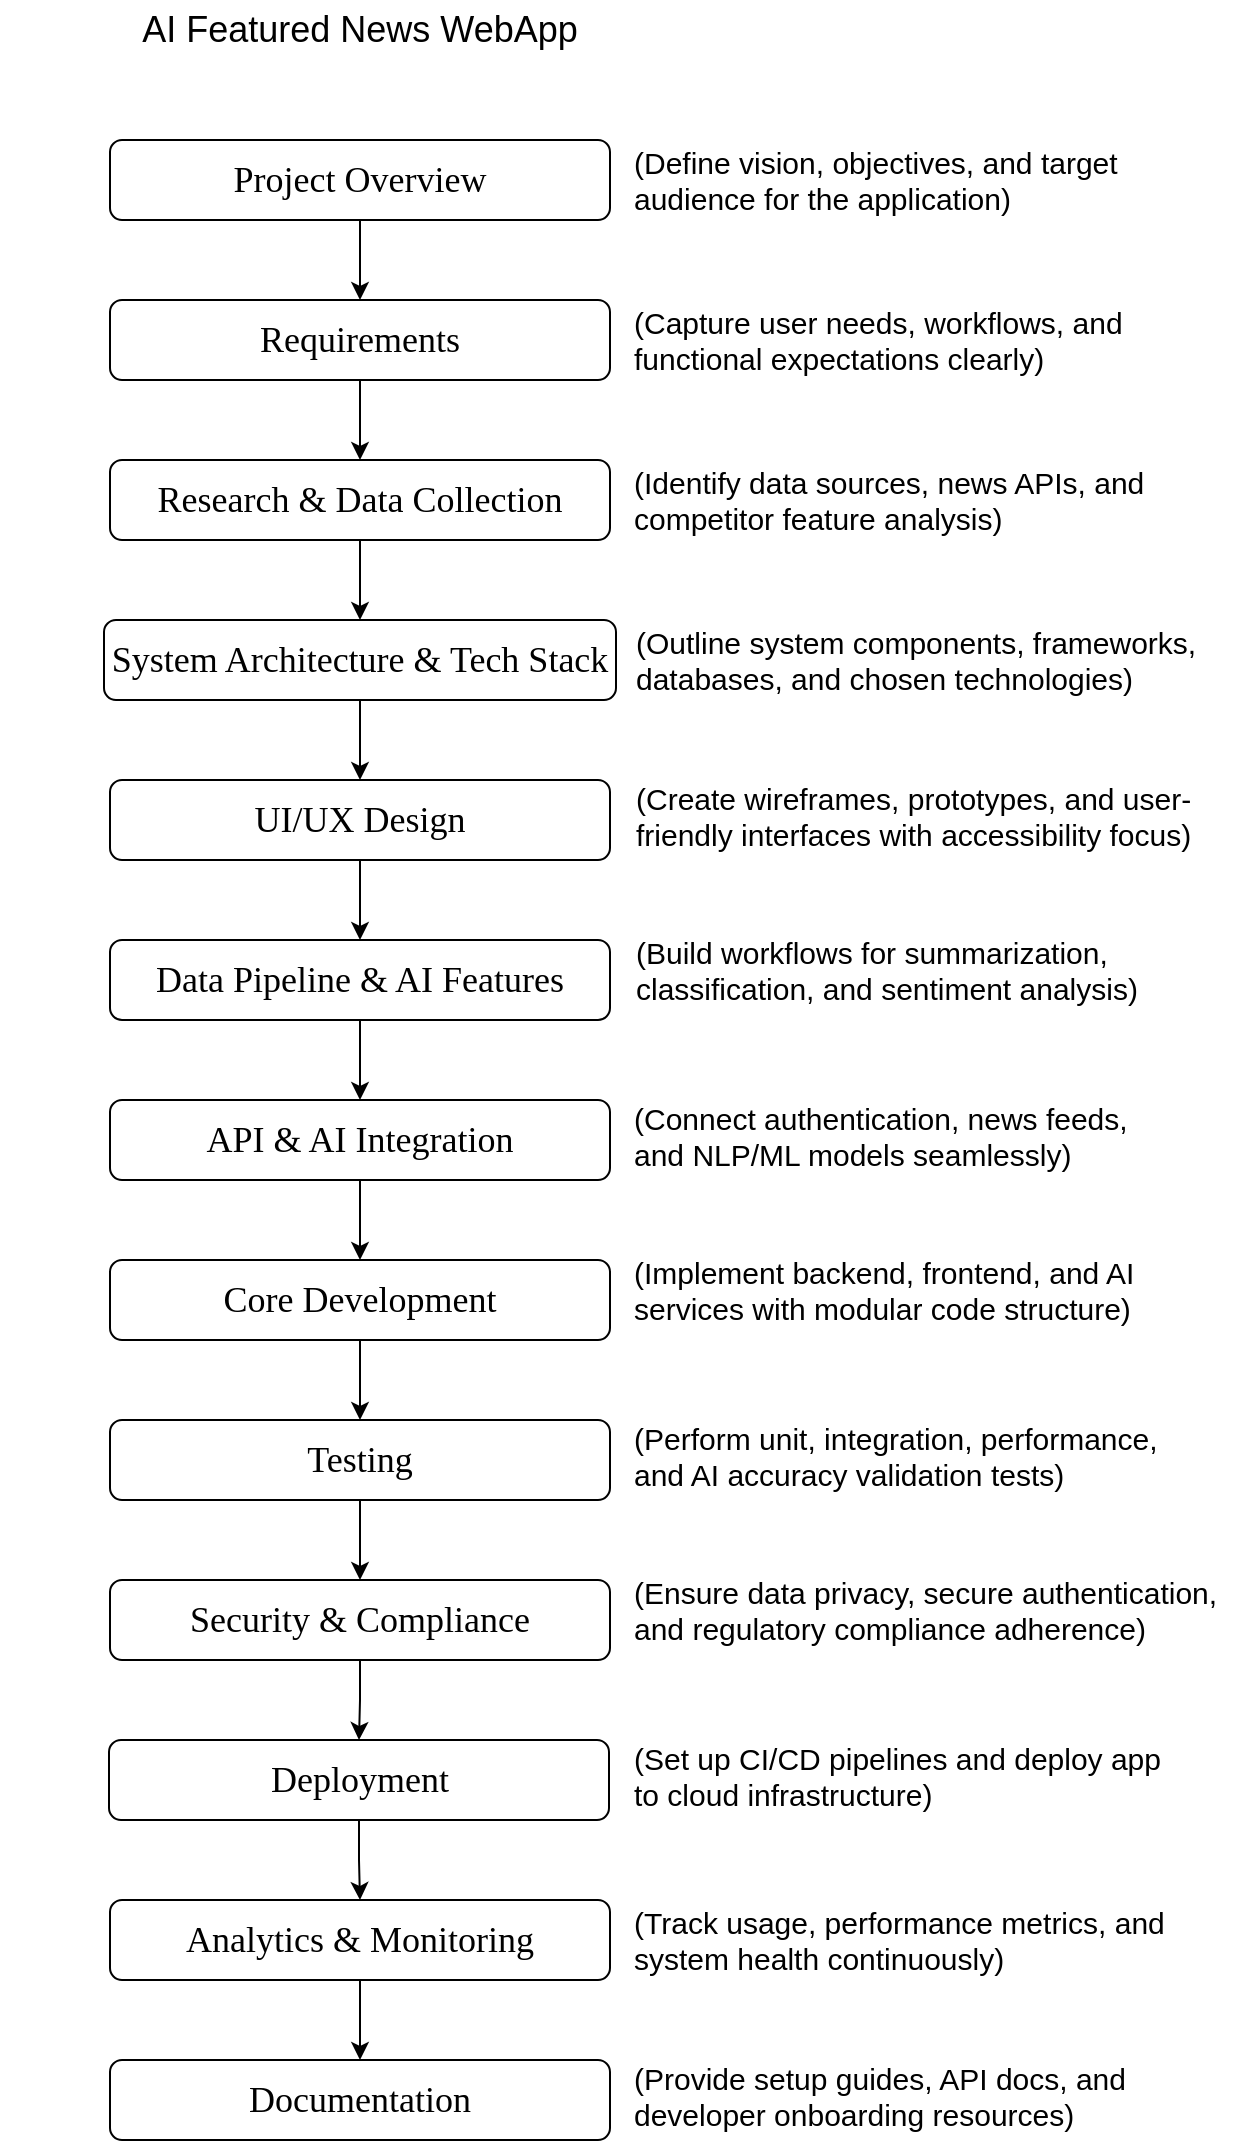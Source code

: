 <mxfile version="28.2.5">
  <diagram name="Page-1" id="aZHJjxWtgW1FO33Kv0mz">
    <mxGraphModel dx="1042" dy="562" grid="1" gridSize="10" guides="1" tooltips="1" connect="1" arrows="1" fold="1" page="1" pageScale="1" pageWidth="827" pageHeight="1169" math="0" shadow="0">
      <root>
        <mxCell id="0" />
        <mxCell id="1" parent="0" />
        <mxCell id="w6qEc1OCD-WsedhsfA1d-23" style="edgeStyle=orthogonalEdgeStyle;rounded=0;orthogonalLoop=1;jettySize=auto;html=1;entryX=0.5;entryY=0;entryDx=0;entryDy=0;labelBackgroundColor=none;fontColor=default;" parent="1" source="w6qEc1OCD-WsedhsfA1d-1" target="w6qEc1OCD-WsedhsfA1d-4" edge="1">
          <mxGeometry relative="1" as="geometry" />
        </mxCell>
        <mxCell id="w6qEc1OCD-WsedhsfA1d-1" value="&lt;p style=&quot;margin: 0in;&quot;&gt;&lt;font face=&quot;Calibri Light&quot;&gt;&lt;span&gt;Project Overview&lt;/span&gt;&lt;/font&gt;&lt;/p&gt;" style="rounded=1;whiteSpace=wrap;html=1;strokeWidth=1;fontSize=18;fontStyle=0;labelBackgroundColor=none;" parent="1" vertex="1">
          <mxGeometry x="300" y="80" width="250" height="40" as="geometry" />
        </mxCell>
        <mxCell id="w6qEc1OCD-WsedhsfA1d-2" value="AI Featured News WebApp" style="text;align=center;html=1;verticalAlign=middle;whiteSpace=wrap;rounded=1;strokeWidth=5;fontSize=18;labelBackgroundColor=none;glass=0;shadow=0;fillColor=none;" parent="1" vertex="1">
          <mxGeometry x="245" y="10" width="360" height="30" as="geometry" />
        </mxCell>
        <mxCell id="w6qEc1OCD-WsedhsfA1d-24" style="edgeStyle=orthogonalEdgeStyle;rounded=0;orthogonalLoop=1;jettySize=auto;html=1;entryX=0.5;entryY=0;entryDx=0;entryDy=0;" parent="1" source="w6qEc1OCD-WsedhsfA1d-4" target="w6qEc1OCD-WsedhsfA1d-5" edge="1">
          <mxGeometry relative="1" as="geometry" />
        </mxCell>
        <mxCell id="w6qEc1OCD-WsedhsfA1d-4" value="&lt;p style=&quot;margin: 0in;&quot;&gt;&lt;font face=&quot;Calibri Light&quot;&gt;Requirements&lt;/font&gt;&lt;/p&gt;" style="rounded=1;whiteSpace=wrap;html=1;strokeWidth=1;fontSize=18;fontStyle=0;labelBackgroundColor=none;" parent="1" vertex="1">
          <mxGeometry x="300" y="160" width="250" height="40" as="geometry" />
        </mxCell>
        <mxCell id="w6qEc1OCD-WsedhsfA1d-25" style="edgeStyle=orthogonalEdgeStyle;rounded=0;orthogonalLoop=1;jettySize=auto;html=1;entryX=0.5;entryY=0;entryDx=0;entryDy=0;" parent="1" source="w6qEc1OCD-WsedhsfA1d-5" target="w6qEc1OCD-WsedhsfA1d-8" edge="1">
          <mxGeometry relative="1" as="geometry" />
        </mxCell>
        <mxCell id="w6qEc1OCD-WsedhsfA1d-5" value="&lt;p style=&quot;margin: 0in;&quot;&gt;&lt;font face=&quot;Calibri Light&quot;&gt;Research &amp;amp; Data Collection&lt;/font&gt;&lt;/p&gt;" style="rounded=1;whiteSpace=wrap;html=1;strokeWidth=1;fontSize=18;fontStyle=0;labelBackgroundColor=none;" parent="1" vertex="1">
          <mxGeometry x="300" y="240" width="250" height="40" as="geometry" />
        </mxCell>
        <mxCell id="w6qEc1OCD-WsedhsfA1d-29" value="" style="edgeStyle=orthogonalEdgeStyle;rounded=0;orthogonalLoop=1;jettySize=auto;html=1;" parent="1" source="w6qEc1OCD-WsedhsfA1d-6" target="w6qEc1OCD-WsedhsfA1d-13" edge="1">
          <mxGeometry relative="1" as="geometry" />
        </mxCell>
        <mxCell id="w6qEc1OCD-WsedhsfA1d-6" value="&lt;p style=&quot;margin: 0in;&quot;&gt;&lt;font face=&quot;Calibri Light&quot;&gt;Data Pipeline &amp;amp; AI Features&lt;/font&gt;&lt;/p&gt;" style="rounded=1;whiteSpace=wrap;html=1;strokeWidth=1;fontSize=18;fontStyle=0;labelBackgroundColor=none;" parent="1" vertex="1">
          <mxGeometry x="300" y="480" width="250" height="40" as="geometry" />
        </mxCell>
        <mxCell id="w6qEc1OCD-WsedhsfA1d-27" style="edgeStyle=orthogonalEdgeStyle;rounded=0;orthogonalLoop=1;jettySize=auto;html=1;entryX=0.5;entryY=0;entryDx=0;entryDy=0;" parent="1" source="w6qEc1OCD-WsedhsfA1d-7" target="w6qEc1OCD-WsedhsfA1d-6" edge="1">
          <mxGeometry relative="1" as="geometry" />
        </mxCell>
        <mxCell id="w6qEc1OCD-WsedhsfA1d-7" value="&lt;p style=&quot;margin: 0in;&quot;&gt;&lt;font face=&quot;Calibri Light&quot;&gt;UI/UX Design&lt;/font&gt;&lt;/p&gt;" style="rounded=1;whiteSpace=wrap;html=1;strokeWidth=1;fontSize=18;fontStyle=0;labelBackgroundColor=none;" parent="1" vertex="1">
          <mxGeometry x="300" y="400" width="250" height="40" as="geometry" />
        </mxCell>
        <mxCell id="w6qEc1OCD-WsedhsfA1d-26" style="edgeStyle=orthogonalEdgeStyle;rounded=0;orthogonalLoop=1;jettySize=auto;html=1;entryX=0.5;entryY=0;entryDx=0;entryDy=0;" parent="1" source="w6qEc1OCD-WsedhsfA1d-8" target="w6qEc1OCD-WsedhsfA1d-7" edge="1">
          <mxGeometry relative="1" as="geometry" />
        </mxCell>
        <mxCell id="w6qEc1OCD-WsedhsfA1d-8" value="&lt;p style=&quot;margin: 0in;&quot;&gt;&lt;font face=&quot;Calibri Light&quot;&gt;System Architecture &amp;amp; Tech Stack&lt;/font&gt;&lt;/p&gt;" style="rounded=1;whiteSpace=wrap;html=1;strokeWidth=1;fontSize=18;fontStyle=0;labelBackgroundColor=none;" parent="1" vertex="1">
          <mxGeometry x="297" y="320" width="256" height="40" as="geometry" />
        </mxCell>
        <mxCell id="w6qEc1OCD-WsedhsfA1d-32" value="" style="edgeStyle=orthogonalEdgeStyle;rounded=0;orthogonalLoop=1;jettySize=auto;html=1;" parent="1" source="w6qEc1OCD-WsedhsfA1d-12" target="w6qEc1OCD-WsedhsfA1d-14" edge="1">
          <mxGeometry relative="1" as="geometry" />
        </mxCell>
        <mxCell id="w6qEc1OCD-WsedhsfA1d-12" value="&lt;p style=&quot;margin: 0in;&quot;&gt;&lt;font face=&quot;Calibri Light&quot;&gt;Core Development&lt;/font&gt;&lt;/p&gt;" style="rounded=1;whiteSpace=wrap;html=1;strokeWidth=1;fontSize=18;fontStyle=0;labelBackgroundColor=none;" parent="1" vertex="1">
          <mxGeometry x="300" y="640" width="250" height="40" as="geometry" />
        </mxCell>
        <mxCell id="w6qEc1OCD-WsedhsfA1d-31" style="edgeStyle=orthogonalEdgeStyle;rounded=0;orthogonalLoop=1;jettySize=auto;html=1;entryX=0.5;entryY=0;entryDx=0;entryDy=0;" parent="1" source="w6qEc1OCD-WsedhsfA1d-13" target="w6qEc1OCD-WsedhsfA1d-12" edge="1">
          <mxGeometry relative="1" as="geometry" />
        </mxCell>
        <mxCell id="w6qEc1OCD-WsedhsfA1d-13" value="&lt;p style=&quot;margin: 0in;&quot;&gt;&lt;font face=&quot;Calibri Light&quot;&gt;API &amp;amp; AI Integration&lt;/font&gt;&lt;/p&gt;" style="rounded=1;whiteSpace=wrap;html=1;strokeWidth=1;fontSize=18;fontStyle=0;labelBackgroundColor=none;" parent="1" vertex="1">
          <mxGeometry x="300" y="560" width="250" height="40" as="geometry" />
        </mxCell>
        <mxCell id="w6qEc1OCD-WsedhsfA1d-33" value="" style="edgeStyle=orthogonalEdgeStyle;rounded=0;orthogonalLoop=1;jettySize=auto;html=1;" parent="1" source="w6qEc1OCD-WsedhsfA1d-14" target="w6qEc1OCD-WsedhsfA1d-15" edge="1">
          <mxGeometry relative="1" as="geometry" />
        </mxCell>
        <mxCell id="w6qEc1OCD-WsedhsfA1d-14" value="&lt;p style=&quot;margin: 0in;&quot;&gt;&lt;font face=&quot;Calibri Light&quot;&gt;Testing&lt;/font&gt;&lt;/p&gt;" style="rounded=1;whiteSpace=wrap;html=1;strokeWidth=1;fontSize=18;fontStyle=0;labelBackgroundColor=none;" parent="1" vertex="1">
          <mxGeometry x="300" y="720" width="250" height="40" as="geometry" />
        </mxCell>
        <mxCell id="w6qEc1OCD-WsedhsfA1d-34" value="" style="edgeStyle=orthogonalEdgeStyle;rounded=0;orthogonalLoop=1;jettySize=auto;html=1;" parent="1" source="w6qEc1OCD-WsedhsfA1d-15" target="w6qEc1OCD-WsedhsfA1d-16" edge="1">
          <mxGeometry relative="1" as="geometry" />
        </mxCell>
        <mxCell id="w6qEc1OCD-WsedhsfA1d-15" value="&lt;p style=&quot;margin: 0in;&quot;&gt;&lt;font face=&quot;Calibri Light&quot;&gt;Security &amp;amp; Compliance&lt;/font&gt;&lt;/p&gt;" style="rounded=1;whiteSpace=wrap;html=1;strokeWidth=1;fontSize=18;fontStyle=0;labelBackgroundColor=none;" parent="1" vertex="1">
          <mxGeometry x="300" y="800" width="250" height="40" as="geometry" />
        </mxCell>
        <mxCell id="w6qEc1OCD-WsedhsfA1d-35" value="" style="edgeStyle=orthogonalEdgeStyle;rounded=0;orthogonalLoop=1;jettySize=auto;html=1;" parent="1" source="w6qEc1OCD-WsedhsfA1d-16" target="w6qEc1OCD-WsedhsfA1d-17" edge="1">
          <mxGeometry relative="1" as="geometry" />
        </mxCell>
        <mxCell id="w6qEc1OCD-WsedhsfA1d-16" value="&lt;p style=&quot;margin: 0in;&quot;&gt;&lt;font face=&quot;Calibri Light&quot;&gt;Deployment&lt;/font&gt;&lt;/p&gt;" style="rounded=1;whiteSpace=wrap;html=1;strokeWidth=1;fontSize=18;fontStyle=0;labelBackgroundColor=none;" parent="1" vertex="1">
          <mxGeometry x="299.5" y="880" width="250" height="40" as="geometry" />
        </mxCell>
        <mxCell id="w6qEc1OCD-WsedhsfA1d-36" value="" style="edgeStyle=orthogonalEdgeStyle;rounded=0;orthogonalLoop=1;jettySize=auto;html=1;" parent="1" source="w6qEc1OCD-WsedhsfA1d-17" target="w6qEc1OCD-WsedhsfA1d-19" edge="1">
          <mxGeometry relative="1" as="geometry" />
        </mxCell>
        <mxCell id="w6qEc1OCD-WsedhsfA1d-17" value="&lt;p style=&quot;margin: 0in;&quot;&gt;&lt;font face=&quot;Calibri Light&quot;&gt;Analytics &amp;amp; Monitoring&lt;/font&gt;&lt;/p&gt;" style="rounded=1;whiteSpace=wrap;html=1;strokeWidth=1;fontSize=18;fontStyle=0;labelBackgroundColor=none;" parent="1" vertex="1">
          <mxGeometry x="300" y="960" width="250" height="40" as="geometry" />
        </mxCell>
        <mxCell id="w6qEc1OCD-WsedhsfA1d-19" value="&lt;p style=&quot;margin: 0in;&quot;&gt;&lt;font face=&quot;Calibri Light&quot;&gt;Documentation&lt;/font&gt;&lt;/p&gt;" style="rounded=1;whiteSpace=wrap;html=1;strokeWidth=1;fontSize=18;fontStyle=0;labelBackgroundColor=none;" parent="1" vertex="1">
          <mxGeometry x="300" y="1040" width="250" height="40" as="geometry" />
        </mxCell>
        <mxCell id="w6qEc1OCD-WsedhsfA1d-37" value="(Define vision, objectives, and target audience for the application)" style="text;strokeColor=none;align=left;fillColor=none;html=1;verticalAlign=middle;whiteSpace=wrap;rounded=0;fontSize=15;" parent="1" vertex="1">
          <mxGeometry x="560" y="82.5" width="277" height="35" as="geometry" />
        </mxCell>
        <mxCell id="w6qEc1OCD-WsedhsfA1d-38" value="(Capture user needs, workflows, and functional expectations clearly)" style="text;strokeColor=none;align=left;fillColor=none;html=1;verticalAlign=middle;whiteSpace=wrap;rounded=0;fontSize=15;" parent="1" vertex="1">
          <mxGeometry x="560" y="162.5" width="277" height="35" as="geometry" />
        </mxCell>
        <mxCell id="w6qEc1OCD-WsedhsfA1d-39" value="(Identify data sources, news APIs, and competitor feature analysis)" style="text;strokeColor=none;align=left;fillColor=none;html=1;verticalAlign=middle;whiteSpace=wrap;rounded=0;fontSize=15;" parent="1" vertex="1">
          <mxGeometry x="560" y="242.5" width="277" height="35" as="geometry" />
        </mxCell>
        <mxCell id="w6qEc1OCD-WsedhsfA1d-40" value="(Outline system components, frameworks, databases, and chosen technologies)" style="text;strokeColor=none;align=left;fillColor=none;html=1;verticalAlign=middle;whiteSpace=wrap;rounded=0;fontSize=15;" parent="1" vertex="1">
          <mxGeometry x="560.5" y="322.5" width="289.5" height="35" as="geometry" />
        </mxCell>
        <mxCell id="w6qEc1OCD-WsedhsfA1d-41" value="(Create wireframes, prototypes, and user-friendly interfaces with accessibility focus)" style="text;strokeColor=none;align=left;fillColor=none;html=1;verticalAlign=middle;whiteSpace=wrap;rounded=0;fontSize=15;" parent="1" vertex="1">
          <mxGeometry x="560.5" y="400" width="299.5" height="35" as="geometry" />
        </mxCell>
        <mxCell id="w6qEc1OCD-WsedhsfA1d-42" value="(Build workflows for summarization, classification, and sentiment analysis)" style="text;strokeColor=none;align=left;fillColor=none;html=1;verticalAlign=middle;whiteSpace=wrap;rounded=0;fontSize=15;" parent="1" vertex="1">
          <mxGeometry x="560.5" y="477.5" width="277" height="35" as="geometry" />
        </mxCell>
        <mxCell id="w6qEc1OCD-WsedhsfA1d-43" value="(Connect authentication, news feeds, and NLP/ML models seamlessly)" style="text;strokeColor=none;align=left;fillColor=none;html=1;verticalAlign=middle;whiteSpace=wrap;rounded=0;fontSize=15;" parent="1" vertex="1">
          <mxGeometry x="560" y="560" width="277" height="35" as="geometry" />
        </mxCell>
        <mxCell id="w6qEc1OCD-WsedhsfA1d-44" value="(Implement backend, frontend, and AI services with modular code structure)" style="text;strokeColor=none;align=left;fillColor=none;html=1;verticalAlign=middle;whiteSpace=wrap;rounded=0;fontSize=15;" parent="1" vertex="1">
          <mxGeometry x="560" y="637.5" width="277" height="35" as="geometry" />
        </mxCell>
        <mxCell id="w6qEc1OCD-WsedhsfA1d-45" value="(Perform unit, integration, performance, and AI accuracy validation tests)" style="text;strokeColor=none;align=left;fillColor=none;html=1;verticalAlign=middle;whiteSpace=wrap;rounded=0;fontSize=15;" parent="1" vertex="1">
          <mxGeometry x="560" y="720" width="277" height="35" as="geometry" />
        </mxCell>
        <mxCell id="w6qEc1OCD-WsedhsfA1d-46" value="(Ensure data privacy, secure authentication, and regulatory compliance adherence)" style="text;strokeColor=none;align=left;fillColor=none;html=1;verticalAlign=middle;whiteSpace=wrap;rounded=0;fontSize=15;" parent="1" vertex="1">
          <mxGeometry x="560" y="797.5" width="300" height="35" as="geometry" />
        </mxCell>
        <mxCell id="w6qEc1OCD-WsedhsfA1d-47" value="(Set up CI/CD pipelines and deploy app to cloud infrastructure)" style="text;strokeColor=none;align=left;fillColor=none;html=1;verticalAlign=middle;whiteSpace=wrap;rounded=0;fontSize=15;" parent="1" vertex="1">
          <mxGeometry x="560" y="880" width="277" height="35" as="geometry" />
        </mxCell>
        <mxCell id="w6qEc1OCD-WsedhsfA1d-48" value="(Track usage, performance metrics, and system health continuously)" style="text;strokeColor=none;align=left;fillColor=none;html=1;verticalAlign=middle;whiteSpace=wrap;rounded=0;fontSize=15;" parent="1" vertex="1">
          <mxGeometry x="560" y="962.5" width="277" height="35" as="geometry" />
        </mxCell>
        <mxCell id="w6qEc1OCD-WsedhsfA1d-49" value="(Provide setup guides, API docs, and developer onboarding resources)" style="text;strokeColor=none;align=left;fillColor=none;html=1;verticalAlign=middle;whiteSpace=wrap;rounded=0;fontSize=15;" parent="1" vertex="1">
          <mxGeometry x="560" y="1040" width="277" height="35" as="geometry" />
        </mxCell>
      </root>
    </mxGraphModel>
  </diagram>
</mxfile>
